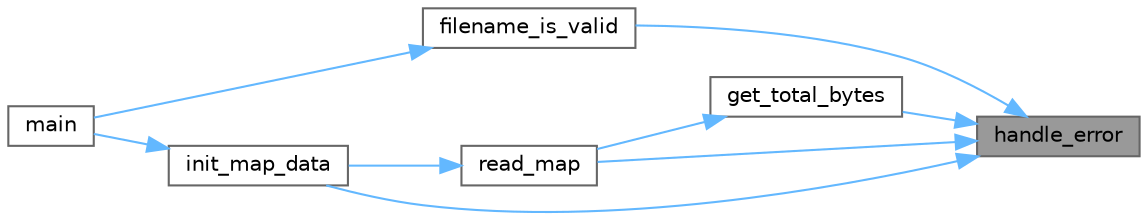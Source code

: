 digraph "handle_error"
{
 // INTERACTIVE_SVG=YES
 // LATEX_PDF_SIZE
  bgcolor="transparent";
  edge [fontname=Helvetica,fontsize=10,labelfontname=Helvetica,labelfontsize=10];
  node [fontname=Helvetica,fontsize=10,shape=box,height=0.2,width=0.4];
  rankdir="RL";
  Node1 [label="handle_error",height=0.2,width=0.4,color="gray40", fillcolor="grey60", style="filled", fontcolor="black",tooltip="Handles the given error number, prints an error message to the standard error output,..."];
  Node1 -> Node2 [dir="back",color="steelblue1",style="solid"];
  Node2 [label="filename_is_valid",height=0.2,width=0.4,color="grey40", fillcolor="white", style="filled",URL="$error__handling_8c.html#a287e1eb420c186ddb3ca11b0d5b6cab4",tooltip="Checks if the given filename is valid and ends with \".cub\"."];
  Node2 -> Node3 [dir="back",color="steelblue1",style="solid"];
  Node3 [label="main",height=0.2,width=0.4,color="grey40", fillcolor="white", style="filled",URL="$main_8c.html#a3c04138a5bfe5d72780bb7e82a18e627",tooltip=" "];
  Node1 -> Node4 [dir="back",color="steelblue1",style="solid"];
  Node4 [label="get_total_bytes",height=0.2,width=0.4,color="grey40", fillcolor="white", style="filled",URL="$read__map_8c.html#a973f5273453bacdf37c27ef24bdd540d",tooltip="Returns the total number of bytes in the file with the given filename."];
  Node4 -> Node5 [dir="back",color="steelblue1",style="solid"];
  Node5 [label="read_map",height=0.2,width=0.4,color="grey40", fillcolor="white", style="filled",URL="$read__map_8c.html#a4262bf4509b96716171e25f0f9f0644e",tooltip="Reads the contents of the file with the given name into a dynamically allocated buffer."];
  Node5 -> Node6 [dir="back",color="steelblue1",style="solid"];
  Node6 [label="init_map_data",height=0.2,width=0.4,color="grey40", fillcolor="white", style="filled",URL="$draw__map__utils_8c.html#a3efc0a465ac3693c6748963564a7dc0e",tooltip="Initializes map data."];
  Node6 -> Node3 [dir="back",color="steelblue1",style="solid"];
  Node1 -> Node6 [dir="back",color="steelblue1",style="solid"];
  Node1 -> Node5 [dir="back",color="steelblue1",style="solid"];
}
